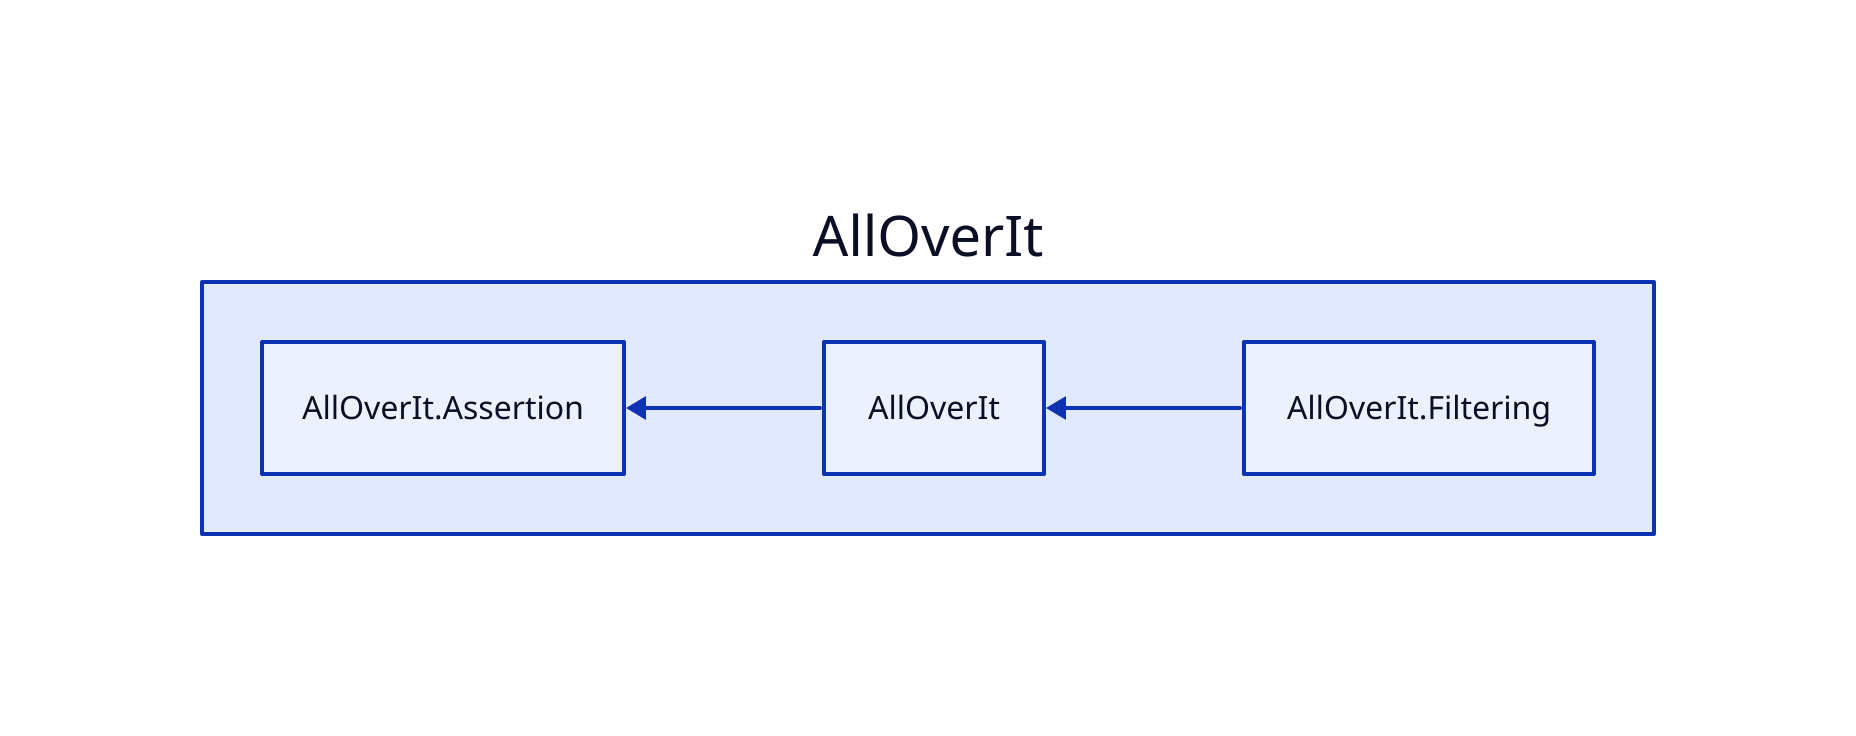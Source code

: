 direction: left

aoi: AllOverIt
aoi.alloverit-filtering: AllOverIt.Filtering
aoi.alloverit: AllOverIt
aoi.alloverit-assertion: AllOverIt.Assertion
aoi.alloverit-assertion <- aoi.alloverit
aoi.alloverit <- aoi.alloverit-filtering
